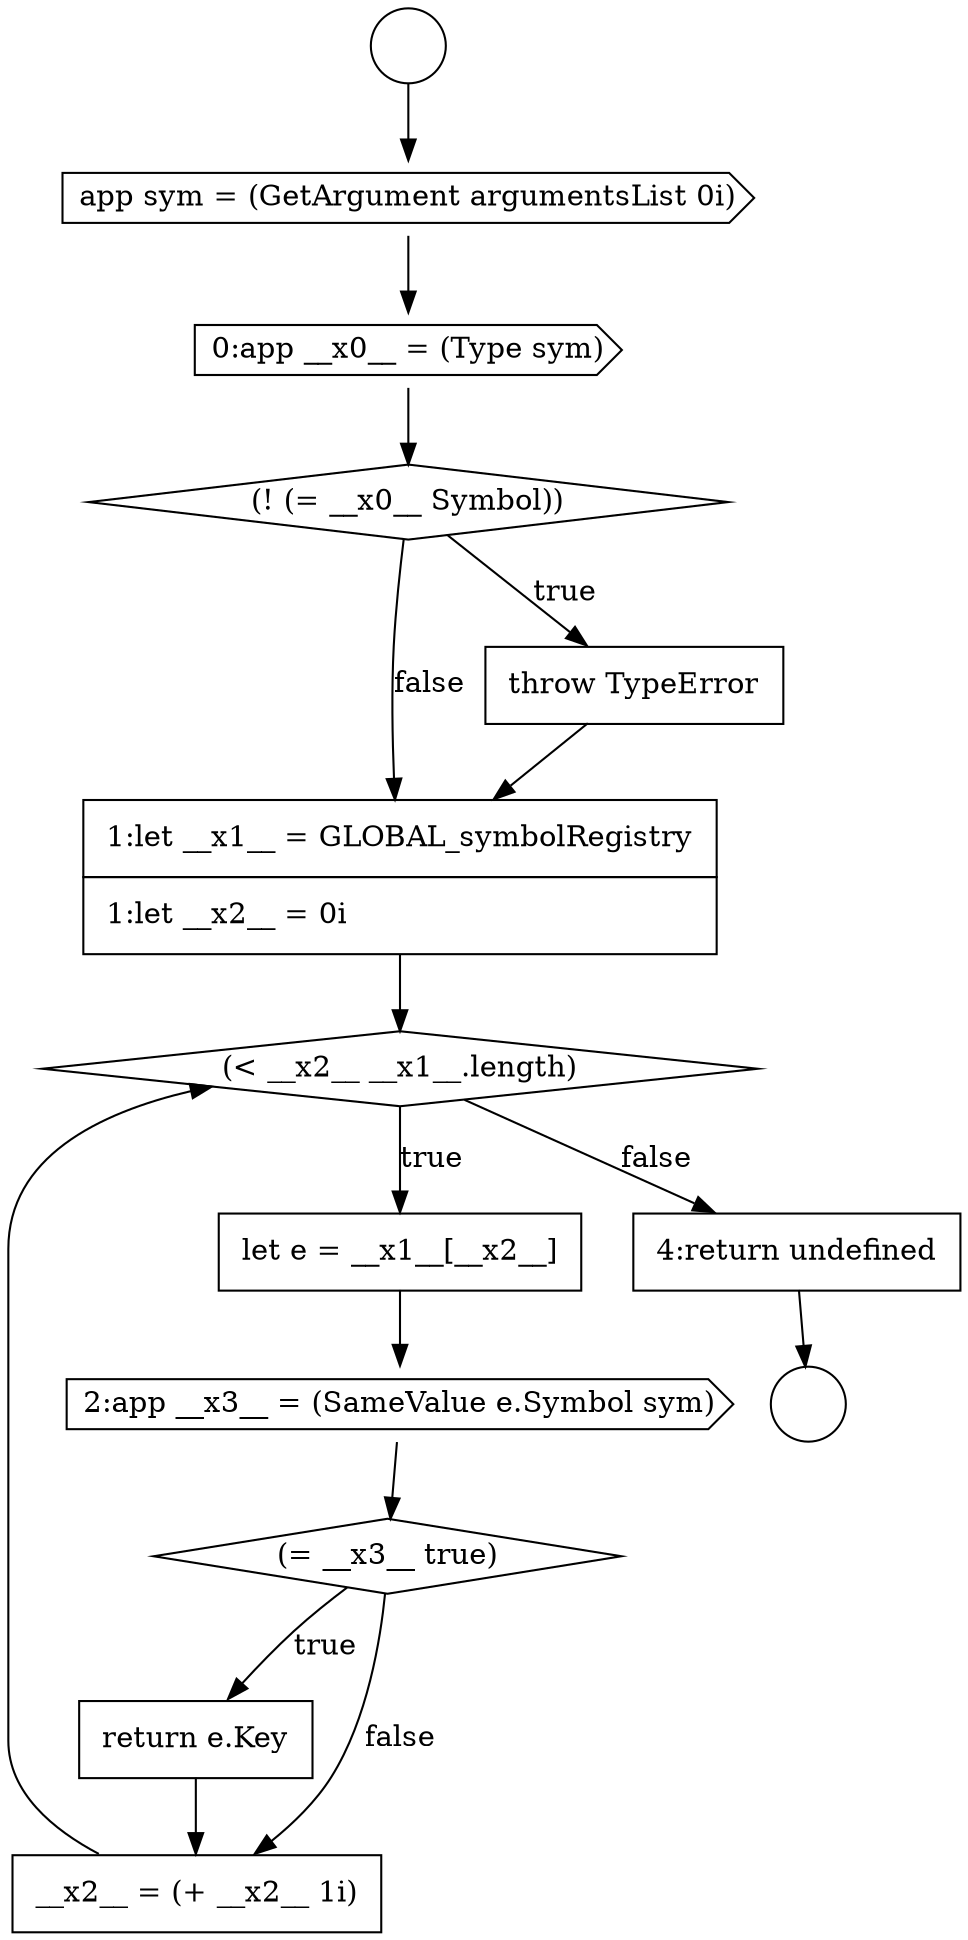 digraph {
  node12013 [shape=cds, label=<<font color="black">0:app __x0__ = (Type sym)</font>> color="black" fillcolor="white" style=filled]
  node12012 [shape=cds, label=<<font color="black">app sym = (GetArgument argumentsList 0i)</font>> color="black" fillcolor="white" style=filled]
  node12020 [shape=diamond, label=<<font color="black">(= __x3__ true)</font>> color="black" fillcolor="white" style=filled]
  node12016 [shape=none, margin=0, label=<<font color="black">
    <table border="0" cellborder="1" cellspacing="0" cellpadding="10">
      <tr><td align="left">1:let __x1__ = GLOBAL_symbolRegistry</td></tr>
      <tr><td align="left">1:let __x2__ = 0i</td></tr>
    </table>
  </font>> color="black" fillcolor="white" style=filled]
  node12019 [shape=cds, label=<<font color="black">2:app __x3__ = (SameValue e.Symbol sym)</font>> color="black" fillcolor="white" style=filled]
  node12011 [shape=circle label=" " color="black" fillcolor="white" style=filled]
  node12015 [shape=none, margin=0, label=<<font color="black">
    <table border="0" cellborder="1" cellspacing="0" cellpadding="10">
      <tr><td align="left">throw TypeError</td></tr>
    </table>
  </font>> color="black" fillcolor="white" style=filled]
  node12021 [shape=none, margin=0, label=<<font color="black">
    <table border="0" cellborder="1" cellspacing="0" cellpadding="10">
      <tr><td align="left">return e.Key</td></tr>
    </table>
  </font>> color="black" fillcolor="white" style=filled]
  node12014 [shape=diamond, label=<<font color="black">(! (= __x0__ Symbol))</font>> color="black" fillcolor="white" style=filled]
  node12010 [shape=circle label=" " color="black" fillcolor="white" style=filled]
  node12022 [shape=none, margin=0, label=<<font color="black">
    <table border="0" cellborder="1" cellspacing="0" cellpadding="10">
      <tr><td align="left">__x2__ = (+ __x2__ 1i)</td></tr>
    </table>
  </font>> color="black" fillcolor="white" style=filled]
  node12017 [shape=diamond, label=<<font color="black">(&lt; __x2__ __x1__.length)</font>> color="black" fillcolor="white" style=filled]
  node12018 [shape=none, margin=0, label=<<font color="black">
    <table border="0" cellborder="1" cellspacing="0" cellpadding="10">
      <tr><td align="left">let e = __x1__[__x2__]</td></tr>
    </table>
  </font>> color="black" fillcolor="white" style=filled]
  node12023 [shape=none, margin=0, label=<<font color="black">
    <table border="0" cellborder="1" cellspacing="0" cellpadding="10">
      <tr><td align="left">4:return undefined</td></tr>
    </table>
  </font>> color="black" fillcolor="white" style=filled]
  node12018 -> node12019 [ color="black"]
  node12017 -> node12018 [label=<<font color="black">true</font>> color="black"]
  node12017 -> node12023 [label=<<font color="black">false</font>> color="black"]
  node12021 -> node12022 [ color="black"]
  node12019 -> node12020 [ color="black"]
  node12016 -> node12017 [ color="black"]
  node12020 -> node12021 [label=<<font color="black">true</font>> color="black"]
  node12020 -> node12022 [label=<<font color="black">false</font>> color="black"]
  node12010 -> node12012 [ color="black"]
  node12022 -> node12017 [ color="black"]
  node12015 -> node12016 [ color="black"]
  node12014 -> node12015 [label=<<font color="black">true</font>> color="black"]
  node12014 -> node12016 [label=<<font color="black">false</font>> color="black"]
  node12013 -> node12014 [ color="black"]
  node12023 -> node12011 [ color="black"]
  node12012 -> node12013 [ color="black"]
}
